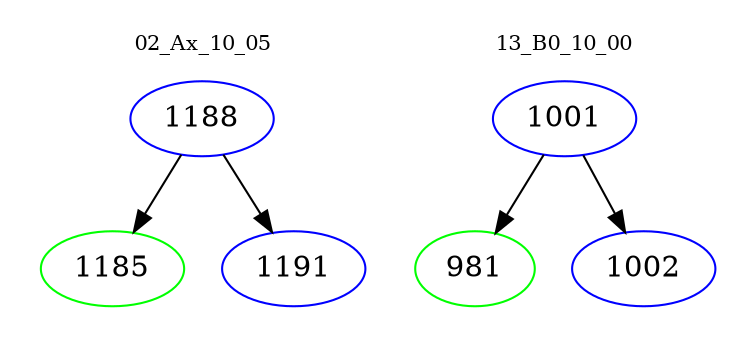digraph{
subgraph cluster_0 {
color = white
label = "02_Ax_10_05";
fontsize=10;
T0_1188 [label="1188", color="blue"]
T0_1188 -> T0_1185 [color="black"]
T0_1185 [label="1185", color="green"]
T0_1188 -> T0_1191 [color="black"]
T0_1191 [label="1191", color="blue"]
}
subgraph cluster_1 {
color = white
label = "13_B0_10_00";
fontsize=10;
T1_1001 [label="1001", color="blue"]
T1_1001 -> T1_981 [color="black"]
T1_981 [label="981", color="green"]
T1_1001 -> T1_1002 [color="black"]
T1_1002 [label="1002", color="blue"]
}
}
